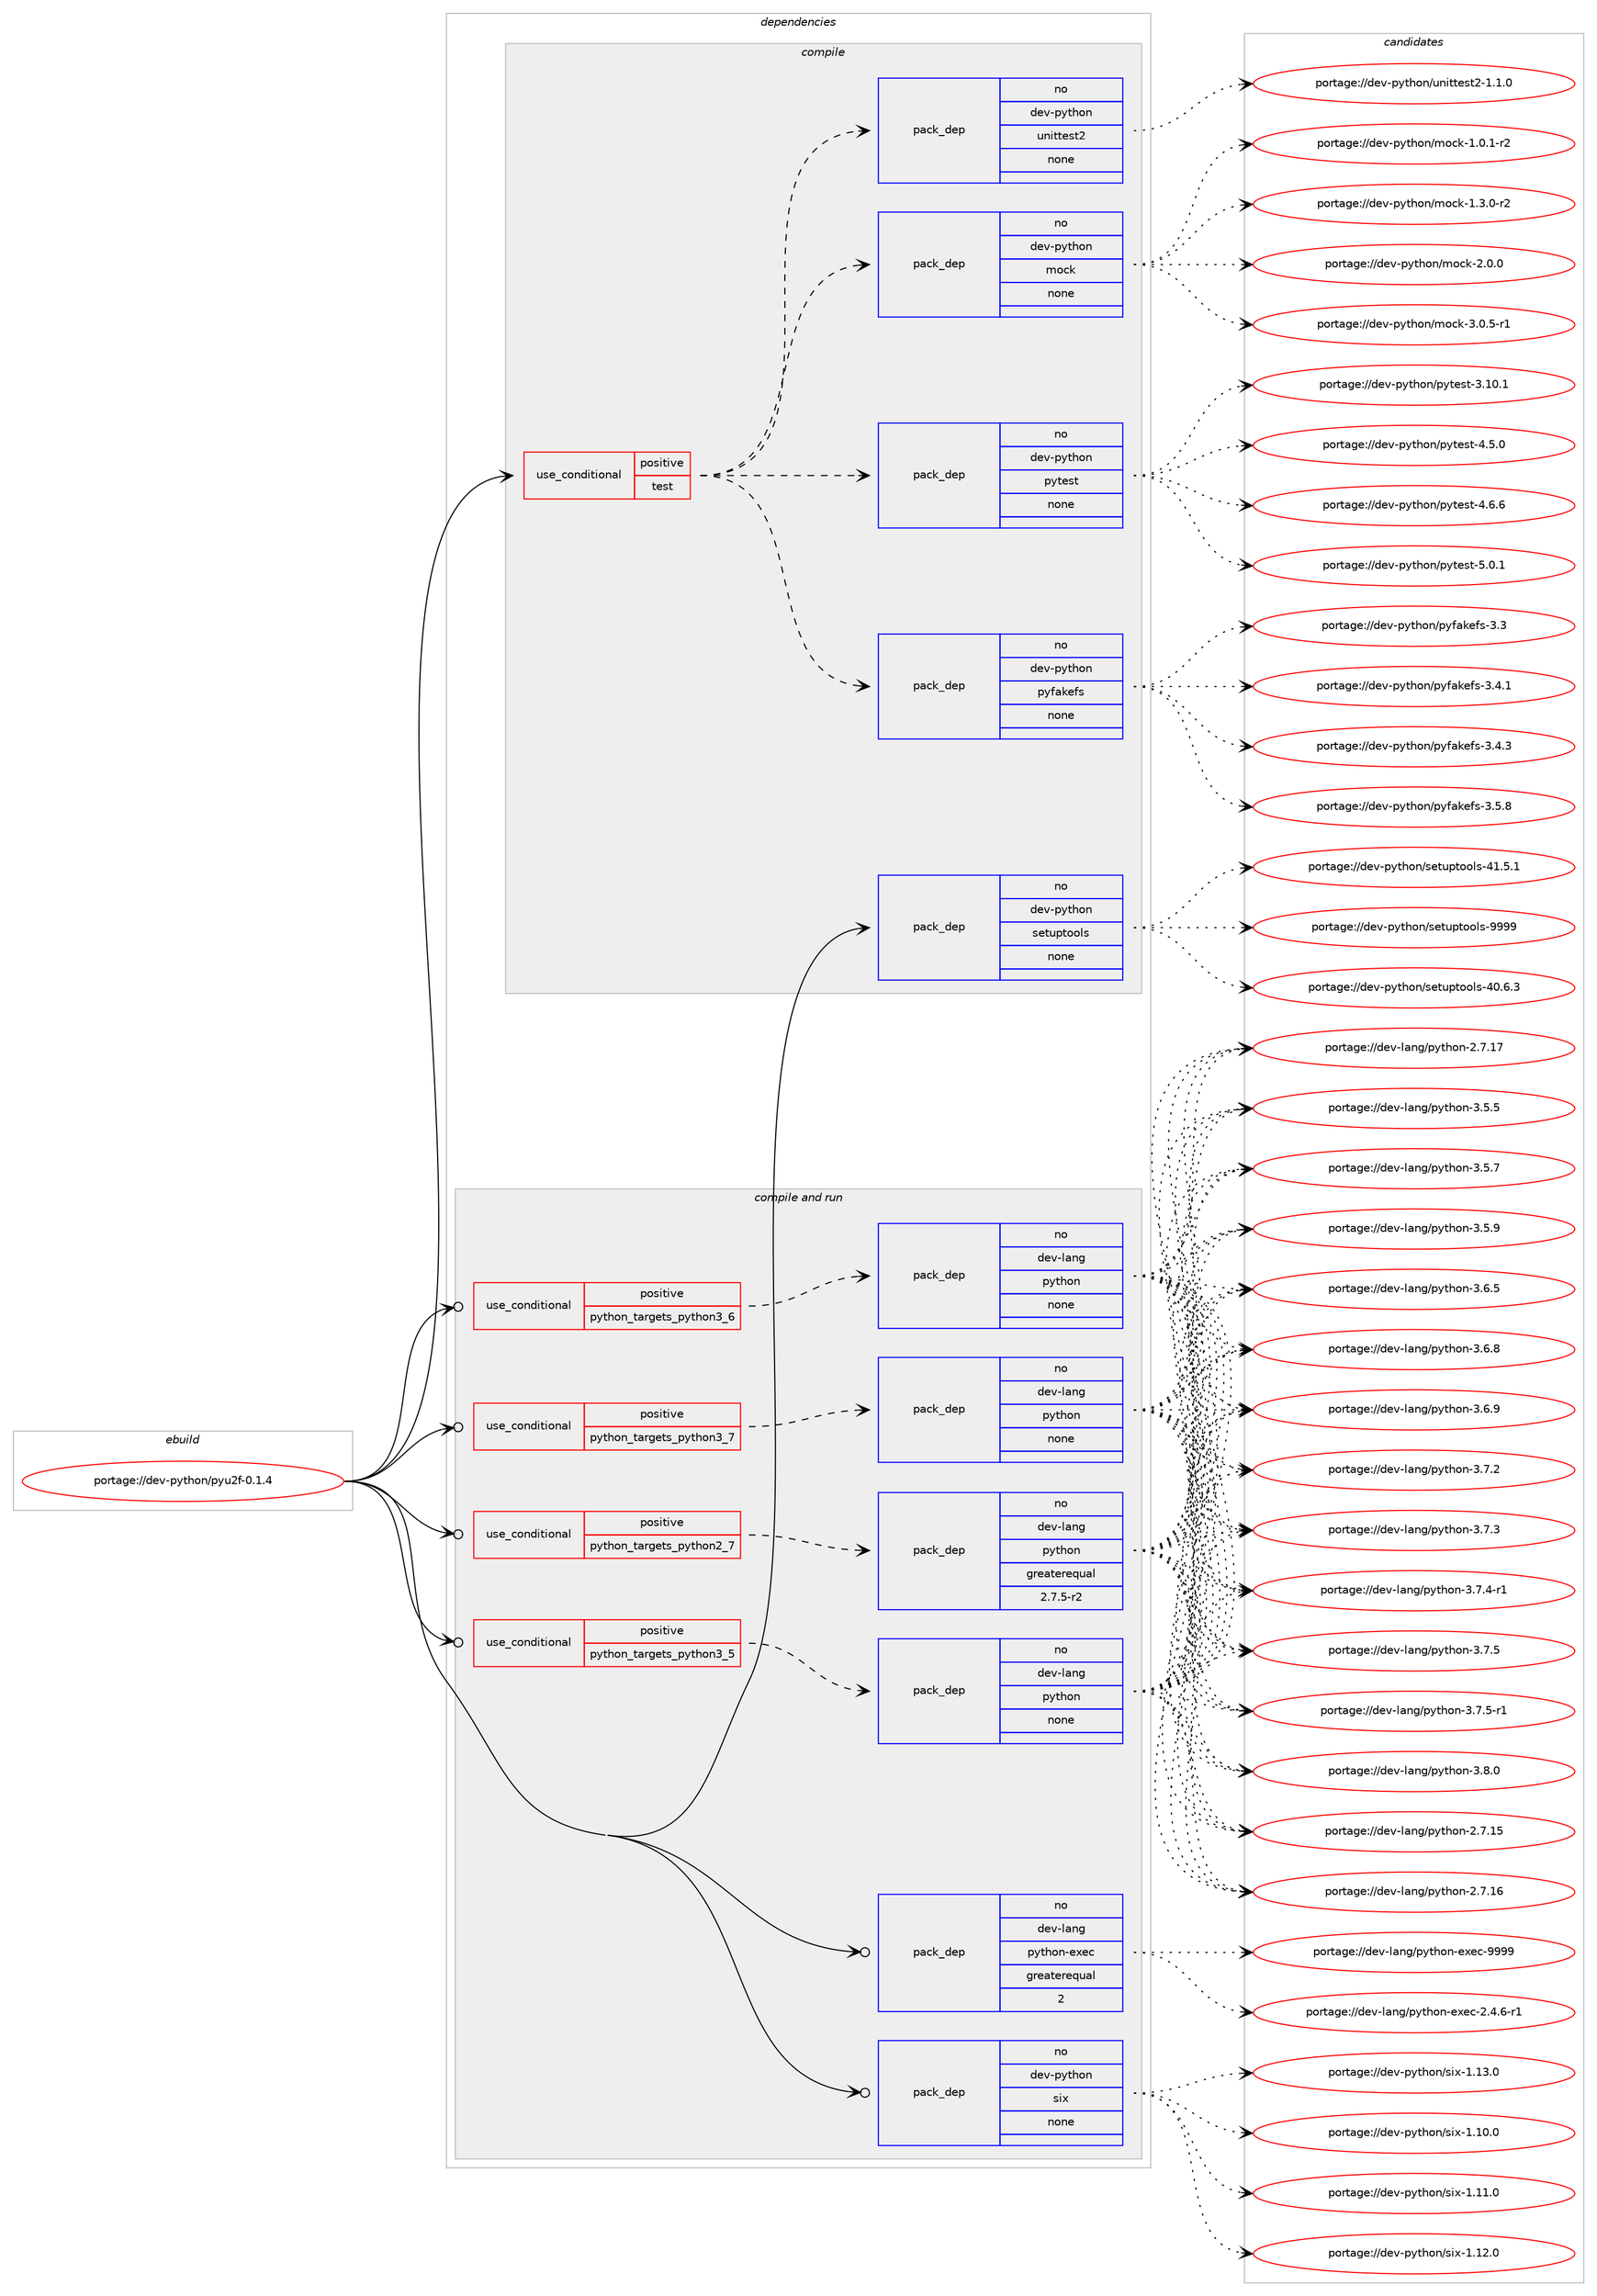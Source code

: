 digraph prolog {

# *************
# Graph options
# *************

newrank=true;
concentrate=true;
compound=true;
graph [rankdir=LR,fontname=Helvetica,fontsize=10,ranksep=1.5];#, ranksep=2.5, nodesep=0.2];
edge  [arrowhead=vee];
node  [fontname=Helvetica,fontsize=10];

# **********
# The ebuild
# **********

subgraph cluster_leftcol {
color=gray;
rank=same;
label=<<i>ebuild</i>>;
id [label="portage://dev-python/pyu2f-0.1.4", color=red, width=4, href="../dev-python/pyu2f-0.1.4.svg"];
}

# ****************
# The dependencies
# ****************

subgraph cluster_midcol {
color=gray;
label=<<i>dependencies</i>>;
subgraph cluster_compile {
fillcolor="#eeeeee";
style=filled;
label=<<i>compile</i>>;
subgraph cond37452 {
dependency168777 [label=<<TABLE BORDER="0" CELLBORDER="1" CELLSPACING="0" CELLPADDING="4"><TR><TD ROWSPAN="3" CELLPADDING="10">use_conditional</TD></TR><TR><TD>positive</TD></TR><TR><TD>test</TD></TR></TABLE>>, shape=none, color=red];
subgraph pack127926 {
dependency168778 [label=<<TABLE BORDER="0" CELLBORDER="1" CELLSPACING="0" CELLPADDING="4" WIDTH="220"><TR><TD ROWSPAN="6" CELLPADDING="30">pack_dep</TD></TR><TR><TD WIDTH="110">no</TD></TR><TR><TD>dev-python</TD></TR><TR><TD>pyfakefs</TD></TR><TR><TD>none</TD></TR><TR><TD></TD></TR></TABLE>>, shape=none, color=blue];
}
dependency168777:e -> dependency168778:w [weight=20,style="dashed",arrowhead="vee"];
subgraph pack127927 {
dependency168779 [label=<<TABLE BORDER="0" CELLBORDER="1" CELLSPACING="0" CELLPADDING="4" WIDTH="220"><TR><TD ROWSPAN="6" CELLPADDING="30">pack_dep</TD></TR><TR><TD WIDTH="110">no</TD></TR><TR><TD>dev-python</TD></TR><TR><TD>pytest</TD></TR><TR><TD>none</TD></TR><TR><TD></TD></TR></TABLE>>, shape=none, color=blue];
}
dependency168777:e -> dependency168779:w [weight=20,style="dashed",arrowhead="vee"];
subgraph pack127928 {
dependency168780 [label=<<TABLE BORDER="0" CELLBORDER="1" CELLSPACING="0" CELLPADDING="4" WIDTH="220"><TR><TD ROWSPAN="6" CELLPADDING="30">pack_dep</TD></TR><TR><TD WIDTH="110">no</TD></TR><TR><TD>dev-python</TD></TR><TR><TD>mock</TD></TR><TR><TD>none</TD></TR><TR><TD></TD></TR></TABLE>>, shape=none, color=blue];
}
dependency168777:e -> dependency168780:w [weight=20,style="dashed",arrowhead="vee"];
subgraph pack127929 {
dependency168781 [label=<<TABLE BORDER="0" CELLBORDER="1" CELLSPACING="0" CELLPADDING="4" WIDTH="220"><TR><TD ROWSPAN="6" CELLPADDING="30">pack_dep</TD></TR><TR><TD WIDTH="110">no</TD></TR><TR><TD>dev-python</TD></TR><TR><TD>unittest2</TD></TR><TR><TD>none</TD></TR><TR><TD></TD></TR></TABLE>>, shape=none, color=blue];
}
dependency168777:e -> dependency168781:w [weight=20,style="dashed",arrowhead="vee"];
}
id:e -> dependency168777:w [weight=20,style="solid",arrowhead="vee"];
subgraph pack127930 {
dependency168782 [label=<<TABLE BORDER="0" CELLBORDER="1" CELLSPACING="0" CELLPADDING="4" WIDTH="220"><TR><TD ROWSPAN="6" CELLPADDING="30">pack_dep</TD></TR><TR><TD WIDTH="110">no</TD></TR><TR><TD>dev-python</TD></TR><TR><TD>setuptools</TD></TR><TR><TD>none</TD></TR><TR><TD></TD></TR></TABLE>>, shape=none, color=blue];
}
id:e -> dependency168782:w [weight=20,style="solid",arrowhead="vee"];
}
subgraph cluster_compileandrun {
fillcolor="#eeeeee";
style=filled;
label=<<i>compile and run</i>>;
subgraph cond37453 {
dependency168783 [label=<<TABLE BORDER="0" CELLBORDER="1" CELLSPACING="0" CELLPADDING="4"><TR><TD ROWSPAN="3" CELLPADDING="10">use_conditional</TD></TR><TR><TD>positive</TD></TR><TR><TD>python_targets_python2_7</TD></TR></TABLE>>, shape=none, color=red];
subgraph pack127931 {
dependency168784 [label=<<TABLE BORDER="0" CELLBORDER="1" CELLSPACING="0" CELLPADDING="4" WIDTH="220"><TR><TD ROWSPAN="6" CELLPADDING="30">pack_dep</TD></TR><TR><TD WIDTH="110">no</TD></TR><TR><TD>dev-lang</TD></TR><TR><TD>python</TD></TR><TR><TD>greaterequal</TD></TR><TR><TD>2.7.5-r2</TD></TR></TABLE>>, shape=none, color=blue];
}
dependency168783:e -> dependency168784:w [weight=20,style="dashed",arrowhead="vee"];
}
id:e -> dependency168783:w [weight=20,style="solid",arrowhead="odotvee"];
subgraph cond37454 {
dependency168785 [label=<<TABLE BORDER="0" CELLBORDER="1" CELLSPACING="0" CELLPADDING="4"><TR><TD ROWSPAN="3" CELLPADDING="10">use_conditional</TD></TR><TR><TD>positive</TD></TR><TR><TD>python_targets_python3_5</TD></TR></TABLE>>, shape=none, color=red];
subgraph pack127932 {
dependency168786 [label=<<TABLE BORDER="0" CELLBORDER="1" CELLSPACING="0" CELLPADDING="4" WIDTH="220"><TR><TD ROWSPAN="6" CELLPADDING="30">pack_dep</TD></TR><TR><TD WIDTH="110">no</TD></TR><TR><TD>dev-lang</TD></TR><TR><TD>python</TD></TR><TR><TD>none</TD></TR><TR><TD></TD></TR></TABLE>>, shape=none, color=blue];
}
dependency168785:e -> dependency168786:w [weight=20,style="dashed",arrowhead="vee"];
}
id:e -> dependency168785:w [weight=20,style="solid",arrowhead="odotvee"];
subgraph cond37455 {
dependency168787 [label=<<TABLE BORDER="0" CELLBORDER="1" CELLSPACING="0" CELLPADDING="4"><TR><TD ROWSPAN="3" CELLPADDING="10">use_conditional</TD></TR><TR><TD>positive</TD></TR><TR><TD>python_targets_python3_6</TD></TR></TABLE>>, shape=none, color=red];
subgraph pack127933 {
dependency168788 [label=<<TABLE BORDER="0" CELLBORDER="1" CELLSPACING="0" CELLPADDING="4" WIDTH="220"><TR><TD ROWSPAN="6" CELLPADDING="30">pack_dep</TD></TR><TR><TD WIDTH="110">no</TD></TR><TR><TD>dev-lang</TD></TR><TR><TD>python</TD></TR><TR><TD>none</TD></TR><TR><TD></TD></TR></TABLE>>, shape=none, color=blue];
}
dependency168787:e -> dependency168788:w [weight=20,style="dashed",arrowhead="vee"];
}
id:e -> dependency168787:w [weight=20,style="solid",arrowhead="odotvee"];
subgraph cond37456 {
dependency168789 [label=<<TABLE BORDER="0" CELLBORDER="1" CELLSPACING="0" CELLPADDING="4"><TR><TD ROWSPAN="3" CELLPADDING="10">use_conditional</TD></TR><TR><TD>positive</TD></TR><TR><TD>python_targets_python3_7</TD></TR></TABLE>>, shape=none, color=red];
subgraph pack127934 {
dependency168790 [label=<<TABLE BORDER="0" CELLBORDER="1" CELLSPACING="0" CELLPADDING="4" WIDTH="220"><TR><TD ROWSPAN="6" CELLPADDING="30">pack_dep</TD></TR><TR><TD WIDTH="110">no</TD></TR><TR><TD>dev-lang</TD></TR><TR><TD>python</TD></TR><TR><TD>none</TD></TR><TR><TD></TD></TR></TABLE>>, shape=none, color=blue];
}
dependency168789:e -> dependency168790:w [weight=20,style="dashed",arrowhead="vee"];
}
id:e -> dependency168789:w [weight=20,style="solid",arrowhead="odotvee"];
subgraph pack127935 {
dependency168791 [label=<<TABLE BORDER="0" CELLBORDER="1" CELLSPACING="0" CELLPADDING="4" WIDTH="220"><TR><TD ROWSPAN="6" CELLPADDING="30">pack_dep</TD></TR><TR><TD WIDTH="110">no</TD></TR><TR><TD>dev-lang</TD></TR><TR><TD>python-exec</TD></TR><TR><TD>greaterequal</TD></TR><TR><TD>2</TD></TR></TABLE>>, shape=none, color=blue];
}
id:e -> dependency168791:w [weight=20,style="solid",arrowhead="odotvee"];
subgraph pack127936 {
dependency168792 [label=<<TABLE BORDER="0" CELLBORDER="1" CELLSPACING="0" CELLPADDING="4" WIDTH="220"><TR><TD ROWSPAN="6" CELLPADDING="30">pack_dep</TD></TR><TR><TD WIDTH="110">no</TD></TR><TR><TD>dev-python</TD></TR><TR><TD>six</TD></TR><TR><TD>none</TD></TR><TR><TD></TD></TR></TABLE>>, shape=none, color=blue];
}
id:e -> dependency168792:w [weight=20,style="solid",arrowhead="odotvee"];
}
subgraph cluster_run {
fillcolor="#eeeeee";
style=filled;
label=<<i>run</i>>;
}
}

# **************
# The candidates
# **************

subgraph cluster_choices {
rank=same;
color=gray;
label=<<i>candidates</i>>;

subgraph choice127926 {
color=black;
nodesep=1;
choiceportage10010111845112121116104111110471121211029710710110211545514651 [label="portage://dev-python/pyfakefs-3.3", color=red, width=4,href="../dev-python/pyfakefs-3.3.svg"];
choiceportage100101118451121211161041111104711212110297107101102115455146524649 [label="portage://dev-python/pyfakefs-3.4.1", color=red, width=4,href="../dev-python/pyfakefs-3.4.1.svg"];
choiceportage100101118451121211161041111104711212110297107101102115455146524651 [label="portage://dev-python/pyfakefs-3.4.3", color=red, width=4,href="../dev-python/pyfakefs-3.4.3.svg"];
choiceportage100101118451121211161041111104711212110297107101102115455146534656 [label="portage://dev-python/pyfakefs-3.5.8", color=red, width=4,href="../dev-python/pyfakefs-3.5.8.svg"];
dependency168778:e -> choiceportage10010111845112121116104111110471121211029710710110211545514651:w [style=dotted,weight="100"];
dependency168778:e -> choiceportage100101118451121211161041111104711212110297107101102115455146524649:w [style=dotted,weight="100"];
dependency168778:e -> choiceportage100101118451121211161041111104711212110297107101102115455146524651:w [style=dotted,weight="100"];
dependency168778:e -> choiceportage100101118451121211161041111104711212110297107101102115455146534656:w [style=dotted,weight="100"];
}
subgraph choice127927 {
color=black;
nodesep=1;
choiceportage100101118451121211161041111104711212111610111511645514649484649 [label="portage://dev-python/pytest-3.10.1", color=red, width=4,href="../dev-python/pytest-3.10.1.svg"];
choiceportage1001011184511212111610411111047112121116101115116455246534648 [label="portage://dev-python/pytest-4.5.0", color=red, width=4,href="../dev-python/pytest-4.5.0.svg"];
choiceportage1001011184511212111610411111047112121116101115116455246544654 [label="portage://dev-python/pytest-4.6.6", color=red, width=4,href="../dev-python/pytest-4.6.6.svg"];
choiceportage1001011184511212111610411111047112121116101115116455346484649 [label="portage://dev-python/pytest-5.0.1", color=red, width=4,href="../dev-python/pytest-5.0.1.svg"];
dependency168779:e -> choiceportage100101118451121211161041111104711212111610111511645514649484649:w [style=dotted,weight="100"];
dependency168779:e -> choiceportage1001011184511212111610411111047112121116101115116455246534648:w [style=dotted,weight="100"];
dependency168779:e -> choiceportage1001011184511212111610411111047112121116101115116455246544654:w [style=dotted,weight="100"];
dependency168779:e -> choiceportage1001011184511212111610411111047112121116101115116455346484649:w [style=dotted,weight="100"];
}
subgraph choice127928 {
color=black;
nodesep=1;
choiceportage1001011184511212111610411111047109111991074549464846494511450 [label="portage://dev-python/mock-1.0.1-r2", color=red, width=4,href="../dev-python/mock-1.0.1-r2.svg"];
choiceportage1001011184511212111610411111047109111991074549465146484511450 [label="portage://dev-python/mock-1.3.0-r2", color=red, width=4,href="../dev-python/mock-1.3.0-r2.svg"];
choiceportage100101118451121211161041111104710911199107455046484648 [label="portage://dev-python/mock-2.0.0", color=red, width=4,href="../dev-python/mock-2.0.0.svg"];
choiceportage1001011184511212111610411111047109111991074551464846534511449 [label="portage://dev-python/mock-3.0.5-r1", color=red, width=4,href="../dev-python/mock-3.0.5-r1.svg"];
dependency168780:e -> choiceportage1001011184511212111610411111047109111991074549464846494511450:w [style=dotted,weight="100"];
dependency168780:e -> choiceportage1001011184511212111610411111047109111991074549465146484511450:w [style=dotted,weight="100"];
dependency168780:e -> choiceportage100101118451121211161041111104710911199107455046484648:w [style=dotted,weight="100"];
dependency168780:e -> choiceportage1001011184511212111610411111047109111991074551464846534511449:w [style=dotted,weight="100"];
}
subgraph choice127929 {
color=black;
nodesep=1;
choiceportage100101118451121211161041111104711711010511611610111511650454946494648 [label="portage://dev-python/unittest2-1.1.0", color=red, width=4,href="../dev-python/unittest2-1.1.0.svg"];
dependency168781:e -> choiceportage100101118451121211161041111104711711010511611610111511650454946494648:w [style=dotted,weight="100"];
}
subgraph choice127930 {
color=black;
nodesep=1;
choiceportage100101118451121211161041111104711510111611711211611111110811545524846544651 [label="portage://dev-python/setuptools-40.6.3", color=red, width=4,href="../dev-python/setuptools-40.6.3.svg"];
choiceportage100101118451121211161041111104711510111611711211611111110811545524946534649 [label="portage://dev-python/setuptools-41.5.1", color=red, width=4,href="../dev-python/setuptools-41.5.1.svg"];
choiceportage10010111845112121116104111110471151011161171121161111111081154557575757 [label="portage://dev-python/setuptools-9999", color=red, width=4,href="../dev-python/setuptools-9999.svg"];
dependency168782:e -> choiceportage100101118451121211161041111104711510111611711211611111110811545524846544651:w [style=dotted,weight="100"];
dependency168782:e -> choiceportage100101118451121211161041111104711510111611711211611111110811545524946534649:w [style=dotted,weight="100"];
dependency168782:e -> choiceportage10010111845112121116104111110471151011161171121161111111081154557575757:w [style=dotted,weight="100"];
}
subgraph choice127931 {
color=black;
nodesep=1;
choiceportage10010111845108971101034711212111610411111045504655464953 [label="portage://dev-lang/python-2.7.15", color=red, width=4,href="../dev-lang/python-2.7.15.svg"];
choiceportage10010111845108971101034711212111610411111045504655464954 [label="portage://dev-lang/python-2.7.16", color=red, width=4,href="../dev-lang/python-2.7.16.svg"];
choiceportage10010111845108971101034711212111610411111045504655464955 [label="portage://dev-lang/python-2.7.17", color=red, width=4,href="../dev-lang/python-2.7.17.svg"];
choiceportage100101118451089711010347112121116104111110455146534653 [label="portage://dev-lang/python-3.5.5", color=red, width=4,href="../dev-lang/python-3.5.5.svg"];
choiceportage100101118451089711010347112121116104111110455146534655 [label="portage://dev-lang/python-3.5.7", color=red, width=4,href="../dev-lang/python-3.5.7.svg"];
choiceportage100101118451089711010347112121116104111110455146534657 [label="portage://dev-lang/python-3.5.9", color=red, width=4,href="../dev-lang/python-3.5.9.svg"];
choiceportage100101118451089711010347112121116104111110455146544653 [label="portage://dev-lang/python-3.6.5", color=red, width=4,href="../dev-lang/python-3.6.5.svg"];
choiceportage100101118451089711010347112121116104111110455146544656 [label="portage://dev-lang/python-3.6.8", color=red, width=4,href="../dev-lang/python-3.6.8.svg"];
choiceportage100101118451089711010347112121116104111110455146544657 [label="portage://dev-lang/python-3.6.9", color=red, width=4,href="../dev-lang/python-3.6.9.svg"];
choiceportage100101118451089711010347112121116104111110455146554650 [label="portage://dev-lang/python-3.7.2", color=red, width=4,href="../dev-lang/python-3.7.2.svg"];
choiceportage100101118451089711010347112121116104111110455146554651 [label="portage://dev-lang/python-3.7.3", color=red, width=4,href="../dev-lang/python-3.7.3.svg"];
choiceportage1001011184510897110103471121211161041111104551465546524511449 [label="portage://dev-lang/python-3.7.4-r1", color=red, width=4,href="../dev-lang/python-3.7.4-r1.svg"];
choiceportage100101118451089711010347112121116104111110455146554653 [label="portage://dev-lang/python-3.7.5", color=red, width=4,href="../dev-lang/python-3.7.5.svg"];
choiceportage1001011184510897110103471121211161041111104551465546534511449 [label="portage://dev-lang/python-3.7.5-r1", color=red, width=4,href="../dev-lang/python-3.7.5-r1.svg"];
choiceportage100101118451089711010347112121116104111110455146564648 [label="portage://dev-lang/python-3.8.0", color=red, width=4,href="../dev-lang/python-3.8.0.svg"];
dependency168784:e -> choiceportage10010111845108971101034711212111610411111045504655464953:w [style=dotted,weight="100"];
dependency168784:e -> choiceportage10010111845108971101034711212111610411111045504655464954:w [style=dotted,weight="100"];
dependency168784:e -> choiceportage10010111845108971101034711212111610411111045504655464955:w [style=dotted,weight="100"];
dependency168784:e -> choiceportage100101118451089711010347112121116104111110455146534653:w [style=dotted,weight="100"];
dependency168784:e -> choiceportage100101118451089711010347112121116104111110455146534655:w [style=dotted,weight="100"];
dependency168784:e -> choiceportage100101118451089711010347112121116104111110455146534657:w [style=dotted,weight="100"];
dependency168784:e -> choiceportage100101118451089711010347112121116104111110455146544653:w [style=dotted,weight="100"];
dependency168784:e -> choiceportage100101118451089711010347112121116104111110455146544656:w [style=dotted,weight="100"];
dependency168784:e -> choiceportage100101118451089711010347112121116104111110455146544657:w [style=dotted,weight="100"];
dependency168784:e -> choiceportage100101118451089711010347112121116104111110455146554650:w [style=dotted,weight="100"];
dependency168784:e -> choiceportage100101118451089711010347112121116104111110455146554651:w [style=dotted,weight="100"];
dependency168784:e -> choiceportage1001011184510897110103471121211161041111104551465546524511449:w [style=dotted,weight="100"];
dependency168784:e -> choiceportage100101118451089711010347112121116104111110455146554653:w [style=dotted,weight="100"];
dependency168784:e -> choiceportage1001011184510897110103471121211161041111104551465546534511449:w [style=dotted,weight="100"];
dependency168784:e -> choiceportage100101118451089711010347112121116104111110455146564648:w [style=dotted,weight="100"];
}
subgraph choice127932 {
color=black;
nodesep=1;
choiceportage10010111845108971101034711212111610411111045504655464953 [label="portage://dev-lang/python-2.7.15", color=red, width=4,href="../dev-lang/python-2.7.15.svg"];
choiceportage10010111845108971101034711212111610411111045504655464954 [label="portage://dev-lang/python-2.7.16", color=red, width=4,href="../dev-lang/python-2.7.16.svg"];
choiceportage10010111845108971101034711212111610411111045504655464955 [label="portage://dev-lang/python-2.7.17", color=red, width=4,href="../dev-lang/python-2.7.17.svg"];
choiceportage100101118451089711010347112121116104111110455146534653 [label="portage://dev-lang/python-3.5.5", color=red, width=4,href="../dev-lang/python-3.5.5.svg"];
choiceportage100101118451089711010347112121116104111110455146534655 [label="portage://dev-lang/python-3.5.7", color=red, width=4,href="../dev-lang/python-3.5.7.svg"];
choiceportage100101118451089711010347112121116104111110455146534657 [label="portage://dev-lang/python-3.5.9", color=red, width=4,href="../dev-lang/python-3.5.9.svg"];
choiceportage100101118451089711010347112121116104111110455146544653 [label="portage://dev-lang/python-3.6.5", color=red, width=4,href="../dev-lang/python-3.6.5.svg"];
choiceportage100101118451089711010347112121116104111110455146544656 [label="portage://dev-lang/python-3.6.8", color=red, width=4,href="../dev-lang/python-3.6.8.svg"];
choiceportage100101118451089711010347112121116104111110455146544657 [label="portage://dev-lang/python-3.6.9", color=red, width=4,href="../dev-lang/python-3.6.9.svg"];
choiceportage100101118451089711010347112121116104111110455146554650 [label="portage://dev-lang/python-3.7.2", color=red, width=4,href="../dev-lang/python-3.7.2.svg"];
choiceportage100101118451089711010347112121116104111110455146554651 [label="portage://dev-lang/python-3.7.3", color=red, width=4,href="../dev-lang/python-3.7.3.svg"];
choiceportage1001011184510897110103471121211161041111104551465546524511449 [label="portage://dev-lang/python-3.7.4-r1", color=red, width=4,href="../dev-lang/python-3.7.4-r1.svg"];
choiceportage100101118451089711010347112121116104111110455146554653 [label="portage://dev-lang/python-3.7.5", color=red, width=4,href="../dev-lang/python-3.7.5.svg"];
choiceportage1001011184510897110103471121211161041111104551465546534511449 [label="portage://dev-lang/python-3.7.5-r1", color=red, width=4,href="../dev-lang/python-3.7.5-r1.svg"];
choiceportage100101118451089711010347112121116104111110455146564648 [label="portage://dev-lang/python-3.8.0", color=red, width=4,href="../dev-lang/python-3.8.0.svg"];
dependency168786:e -> choiceportage10010111845108971101034711212111610411111045504655464953:w [style=dotted,weight="100"];
dependency168786:e -> choiceportage10010111845108971101034711212111610411111045504655464954:w [style=dotted,weight="100"];
dependency168786:e -> choiceportage10010111845108971101034711212111610411111045504655464955:w [style=dotted,weight="100"];
dependency168786:e -> choiceportage100101118451089711010347112121116104111110455146534653:w [style=dotted,weight="100"];
dependency168786:e -> choiceportage100101118451089711010347112121116104111110455146534655:w [style=dotted,weight="100"];
dependency168786:e -> choiceportage100101118451089711010347112121116104111110455146534657:w [style=dotted,weight="100"];
dependency168786:e -> choiceportage100101118451089711010347112121116104111110455146544653:w [style=dotted,weight="100"];
dependency168786:e -> choiceportage100101118451089711010347112121116104111110455146544656:w [style=dotted,weight="100"];
dependency168786:e -> choiceportage100101118451089711010347112121116104111110455146544657:w [style=dotted,weight="100"];
dependency168786:e -> choiceportage100101118451089711010347112121116104111110455146554650:w [style=dotted,weight="100"];
dependency168786:e -> choiceportage100101118451089711010347112121116104111110455146554651:w [style=dotted,weight="100"];
dependency168786:e -> choiceportage1001011184510897110103471121211161041111104551465546524511449:w [style=dotted,weight="100"];
dependency168786:e -> choiceportage100101118451089711010347112121116104111110455146554653:w [style=dotted,weight="100"];
dependency168786:e -> choiceportage1001011184510897110103471121211161041111104551465546534511449:w [style=dotted,weight="100"];
dependency168786:e -> choiceportage100101118451089711010347112121116104111110455146564648:w [style=dotted,weight="100"];
}
subgraph choice127933 {
color=black;
nodesep=1;
choiceportage10010111845108971101034711212111610411111045504655464953 [label="portage://dev-lang/python-2.7.15", color=red, width=4,href="../dev-lang/python-2.7.15.svg"];
choiceportage10010111845108971101034711212111610411111045504655464954 [label="portage://dev-lang/python-2.7.16", color=red, width=4,href="../dev-lang/python-2.7.16.svg"];
choiceportage10010111845108971101034711212111610411111045504655464955 [label="portage://dev-lang/python-2.7.17", color=red, width=4,href="../dev-lang/python-2.7.17.svg"];
choiceportage100101118451089711010347112121116104111110455146534653 [label="portage://dev-lang/python-3.5.5", color=red, width=4,href="../dev-lang/python-3.5.5.svg"];
choiceportage100101118451089711010347112121116104111110455146534655 [label="portage://dev-lang/python-3.5.7", color=red, width=4,href="../dev-lang/python-3.5.7.svg"];
choiceportage100101118451089711010347112121116104111110455146534657 [label="portage://dev-lang/python-3.5.9", color=red, width=4,href="../dev-lang/python-3.5.9.svg"];
choiceportage100101118451089711010347112121116104111110455146544653 [label="portage://dev-lang/python-3.6.5", color=red, width=4,href="../dev-lang/python-3.6.5.svg"];
choiceportage100101118451089711010347112121116104111110455146544656 [label="portage://dev-lang/python-3.6.8", color=red, width=4,href="../dev-lang/python-3.6.8.svg"];
choiceportage100101118451089711010347112121116104111110455146544657 [label="portage://dev-lang/python-3.6.9", color=red, width=4,href="../dev-lang/python-3.6.9.svg"];
choiceportage100101118451089711010347112121116104111110455146554650 [label="portage://dev-lang/python-3.7.2", color=red, width=4,href="../dev-lang/python-3.7.2.svg"];
choiceportage100101118451089711010347112121116104111110455146554651 [label="portage://dev-lang/python-3.7.3", color=red, width=4,href="../dev-lang/python-3.7.3.svg"];
choiceportage1001011184510897110103471121211161041111104551465546524511449 [label="portage://dev-lang/python-3.7.4-r1", color=red, width=4,href="../dev-lang/python-3.7.4-r1.svg"];
choiceportage100101118451089711010347112121116104111110455146554653 [label="portage://dev-lang/python-3.7.5", color=red, width=4,href="../dev-lang/python-3.7.5.svg"];
choiceportage1001011184510897110103471121211161041111104551465546534511449 [label="portage://dev-lang/python-3.7.5-r1", color=red, width=4,href="../dev-lang/python-3.7.5-r1.svg"];
choiceportage100101118451089711010347112121116104111110455146564648 [label="portage://dev-lang/python-3.8.0", color=red, width=4,href="../dev-lang/python-3.8.0.svg"];
dependency168788:e -> choiceportage10010111845108971101034711212111610411111045504655464953:w [style=dotted,weight="100"];
dependency168788:e -> choiceportage10010111845108971101034711212111610411111045504655464954:w [style=dotted,weight="100"];
dependency168788:e -> choiceportage10010111845108971101034711212111610411111045504655464955:w [style=dotted,weight="100"];
dependency168788:e -> choiceportage100101118451089711010347112121116104111110455146534653:w [style=dotted,weight="100"];
dependency168788:e -> choiceportage100101118451089711010347112121116104111110455146534655:w [style=dotted,weight="100"];
dependency168788:e -> choiceportage100101118451089711010347112121116104111110455146534657:w [style=dotted,weight="100"];
dependency168788:e -> choiceportage100101118451089711010347112121116104111110455146544653:w [style=dotted,weight="100"];
dependency168788:e -> choiceportage100101118451089711010347112121116104111110455146544656:w [style=dotted,weight="100"];
dependency168788:e -> choiceportage100101118451089711010347112121116104111110455146544657:w [style=dotted,weight="100"];
dependency168788:e -> choiceportage100101118451089711010347112121116104111110455146554650:w [style=dotted,weight="100"];
dependency168788:e -> choiceportage100101118451089711010347112121116104111110455146554651:w [style=dotted,weight="100"];
dependency168788:e -> choiceportage1001011184510897110103471121211161041111104551465546524511449:w [style=dotted,weight="100"];
dependency168788:e -> choiceportage100101118451089711010347112121116104111110455146554653:w [style=dotted,weight="100"];
dependency168788:e -> choiceportage1001011184510897110103471121211161041111104551465546534511449:w [style=dotted,weight="100"];
dependency168788:e -> choiceportage100101118451089711010347112121116104111110455146564648:w [style=dotted,weight="100"];
}
subgraph choice127934 {
color=black;
nodesep=1;
choiceportage10010111845108971101034711212111610411111045504655464953 [label="portage://dev-lang/python-2.7.15", color=red, width=4,href="../dev-lang/python-2.7.15.svg"];
choiceportage10010111845108971101034711212111610411111045504655464954 [label="portage://dev-lang/python-2.7.16", color=red, width=4,href="../dev-lang/python-2.7.16.svg"];
choiceportage10010111845108971101034711212111610411111045504655464955 [label="portage://dev-lang/python-2.7.17", color=red, width=4,href="../dev-lang/python-2.7.17.svg"];
choiceportage100101118451089711010347112121116104111110455146534653 [label="portage://dev-lang/python-3.5.5", color=red, width=4,href="../dev-lang/python-3.5.5.svg"];
choiceportage100101118451089711010347112121116104111110455146534655 [label="portage://dev-lang/python-3.5.7", color=red, width=4,href="../dev-lang/python-3.5.7.svg"];
choiceportage100101118451089711010347112121116104111110455146534657 [label="portage://dev-lang/python-3.5.9", color=red, width=4,href="../dev-lang/python-3.5.9.svg"];
choiceportage100101118451089711010347112121116104111110455146544653 [label="portage://dev-lang/python-3.6.5", color=red, width=4,href="../dev-lang/python-3.6.5.svg"];
choiceportage100101118451089711010347112121116104111110455146544656 [label="portage://dev-lang/python-3.6.8", color=red, width=4,href="../dev-lang/python-3.6.8.svg"];
choiceportage100101118451089711010347112121116104111110455146544657 [label="portage://dev-lang/python-3.6.9", color=red, width=4,href="../dev-lang/python-3.6.9.svg"];
choiceportage100101118451089711010347112121116104111110455146554650 [label="portage://dev-lang/python-3.7.2", color=red, width=4,href="../dev-lang/python-3.7.2.svg"];
choiceportage100101118451089711010347112121116104111110455146554651 [label="portage://dev-lang/python-3.7.3", color=red, width=4,href="../dev-lang/python-3.7.3.svg"];
choiceportage1001011184510897110103471121211161041111104551465546524511449 [label="portage://dev-lang/python-3.7.4-r1", color=red, width=4,href="../dev-lang/python-3.7.4-r1.svg"];
choiceportage100101118451089711010347112121116104111110455146554653 [label="portage://dev-lang/python-3.7.5", color=red, width=4,href="../dev-lang/python-3.7.5.svg"];
choiceportage1001011184510897110103471121211161041111104551465546534511449 [label="portage://dev-lang/python-3.7.5-r1", color=red, width=4,href="../dev-lang/python-3.7.5-r1.svg"];
choiceportage100101118451089711010347112121116104111110455146564648 [label="portage://dev-lang/python-3.8.0", color=red, width=4,href="../dev-lang/python-3.8.0.svg"];
dependency168790:e -> choiceportage10010111845108971101034711212111610411111045504655464953:w [style=dotted,weight="100"];
dependency168790:e -> choiceportage10010111845108971101034711212111610411111045504655464954:w [style=dotted,weight="100"];
dependency168790:e -> choiceportage10010111845108971101034711212111610411111045504655464955:w [style=dotted,weight="100"];
dependency168790:e -> choiceportage100101118451089711010347112121116104111110455146534653:w [style=dotted,weight="100"];
dependency168790:e -> choiceportage100101118451089711010347112121116104111110455146534655:w [style=dotted,weight="100"];
dependency168790:e -> choiceportage100101118451089711010347112121116104111110455146534657:w [style=dotted,weight="100"];
dependency168790:e -> choiceportage100101118451089711010347112121116104111110455146544653:w [style=dotted,weight="100"];
dependency168790:e -> choiceportage100101118451089711010347112121116104111110455146544656:w [style=dotted,weight="100"];
dependency168790:e -> choiceportage100101118451089711010347112121116104111110455146544657:w [style=dotted,weight="100"];
dependency168790:e -> choiceportage100101118451089711010347112121116104111110455146554650:w [style=dotted,weight="100"];
dependency168790:e -> choiceportage100101118451089711010347112121116104111110455146554651:w [style=dotted,weight="100"];
dependency168790:e -> choiceportage1001011184510897110103471121211161041111104551465546524511449:w [style=dotted,weight="100"];
dependency168790:e -> choiceportage100101118451089711010347112121116104111110455146554653:w [style=dotted,weight="100"];
dependency168790:e -> choiceportage1001011184510897110103471121211161041111104551465546534511449:w [style=dotted,weight="100"];
dependency168790:e -> choiceportage100101118451089711010347112121116104111110455146564648:w [style=dotted,weight="100"];
}
subgraph choice127935 {
color=black;
nodesep=1;
choiceportage10010111845108971101034711212111610411111045101120101994550465246544511449 [label="portage://dev-lang/python-exec-2.4.6-r1", color=red, width=4,href="../dev-lang/python-exec-2.4.6-r1.svg"];
choiceportage10010111845108971101034711212111610411111045101120101994557575757 [label="portage://dev-lang/python-exec-9999", color=red, width=4,href="../dev-lang/python-exec-9999.svg"];
dependency168791:e -> choiceportage10010111845108971101034711212111610411111045101120101994550465246544511449:w [style=dotted,weight="100"];
dependency168791:e -> choiceportage10010111845108971101034711212111610411111045101120101994557575757:w [style=dotted,weight="100"];
}
subgraph choice127936 {
color=black;
nodesep=1;
choiceportage100101118451121211161041111104711510512045494649484648 [label="portage://dev-python/six-1.10.0", color=red, width=4,href="../dev-python/six-1.10.0.svg"];
choiceportage100101118451121211161041111104711510512045494649494648 [label="portage://dev-python/six-1.11.0", color=red, width=4,href="../dev-python/six-1.11.0.svg"];
choiceportage100101118451121211161041111104711510512045494649504648 [label="portage://dev-python/six-1.12.0", color=red, width=4,href="../dev-python/six-1.12.0.svg"];
choiceportage100101118451121211161041111104711510512045494649514648 [label="portage://dev-python/six-1.13.0", color=red, width=4,href="../dev-python/six-1.13.0.svg"];
dependency168792:e -> choiceportage100101118451121211161041111104711510512045494649484648:w [style=dotted,weight="100"];
dependency168792:e -> choiceportage100101118451121211161041111104711510512045494649494648:w [style=dotted,weight="100"];
dependency168792:e -> choiceportage100101118451121211161041111104711510512045494649504648:w [style=dotted,weight="100"];
dependency168792:e -> choiceportage100101118451121211161041111104711510512045494649514648:w [style=dotted,weight="100"];
}
}

}
